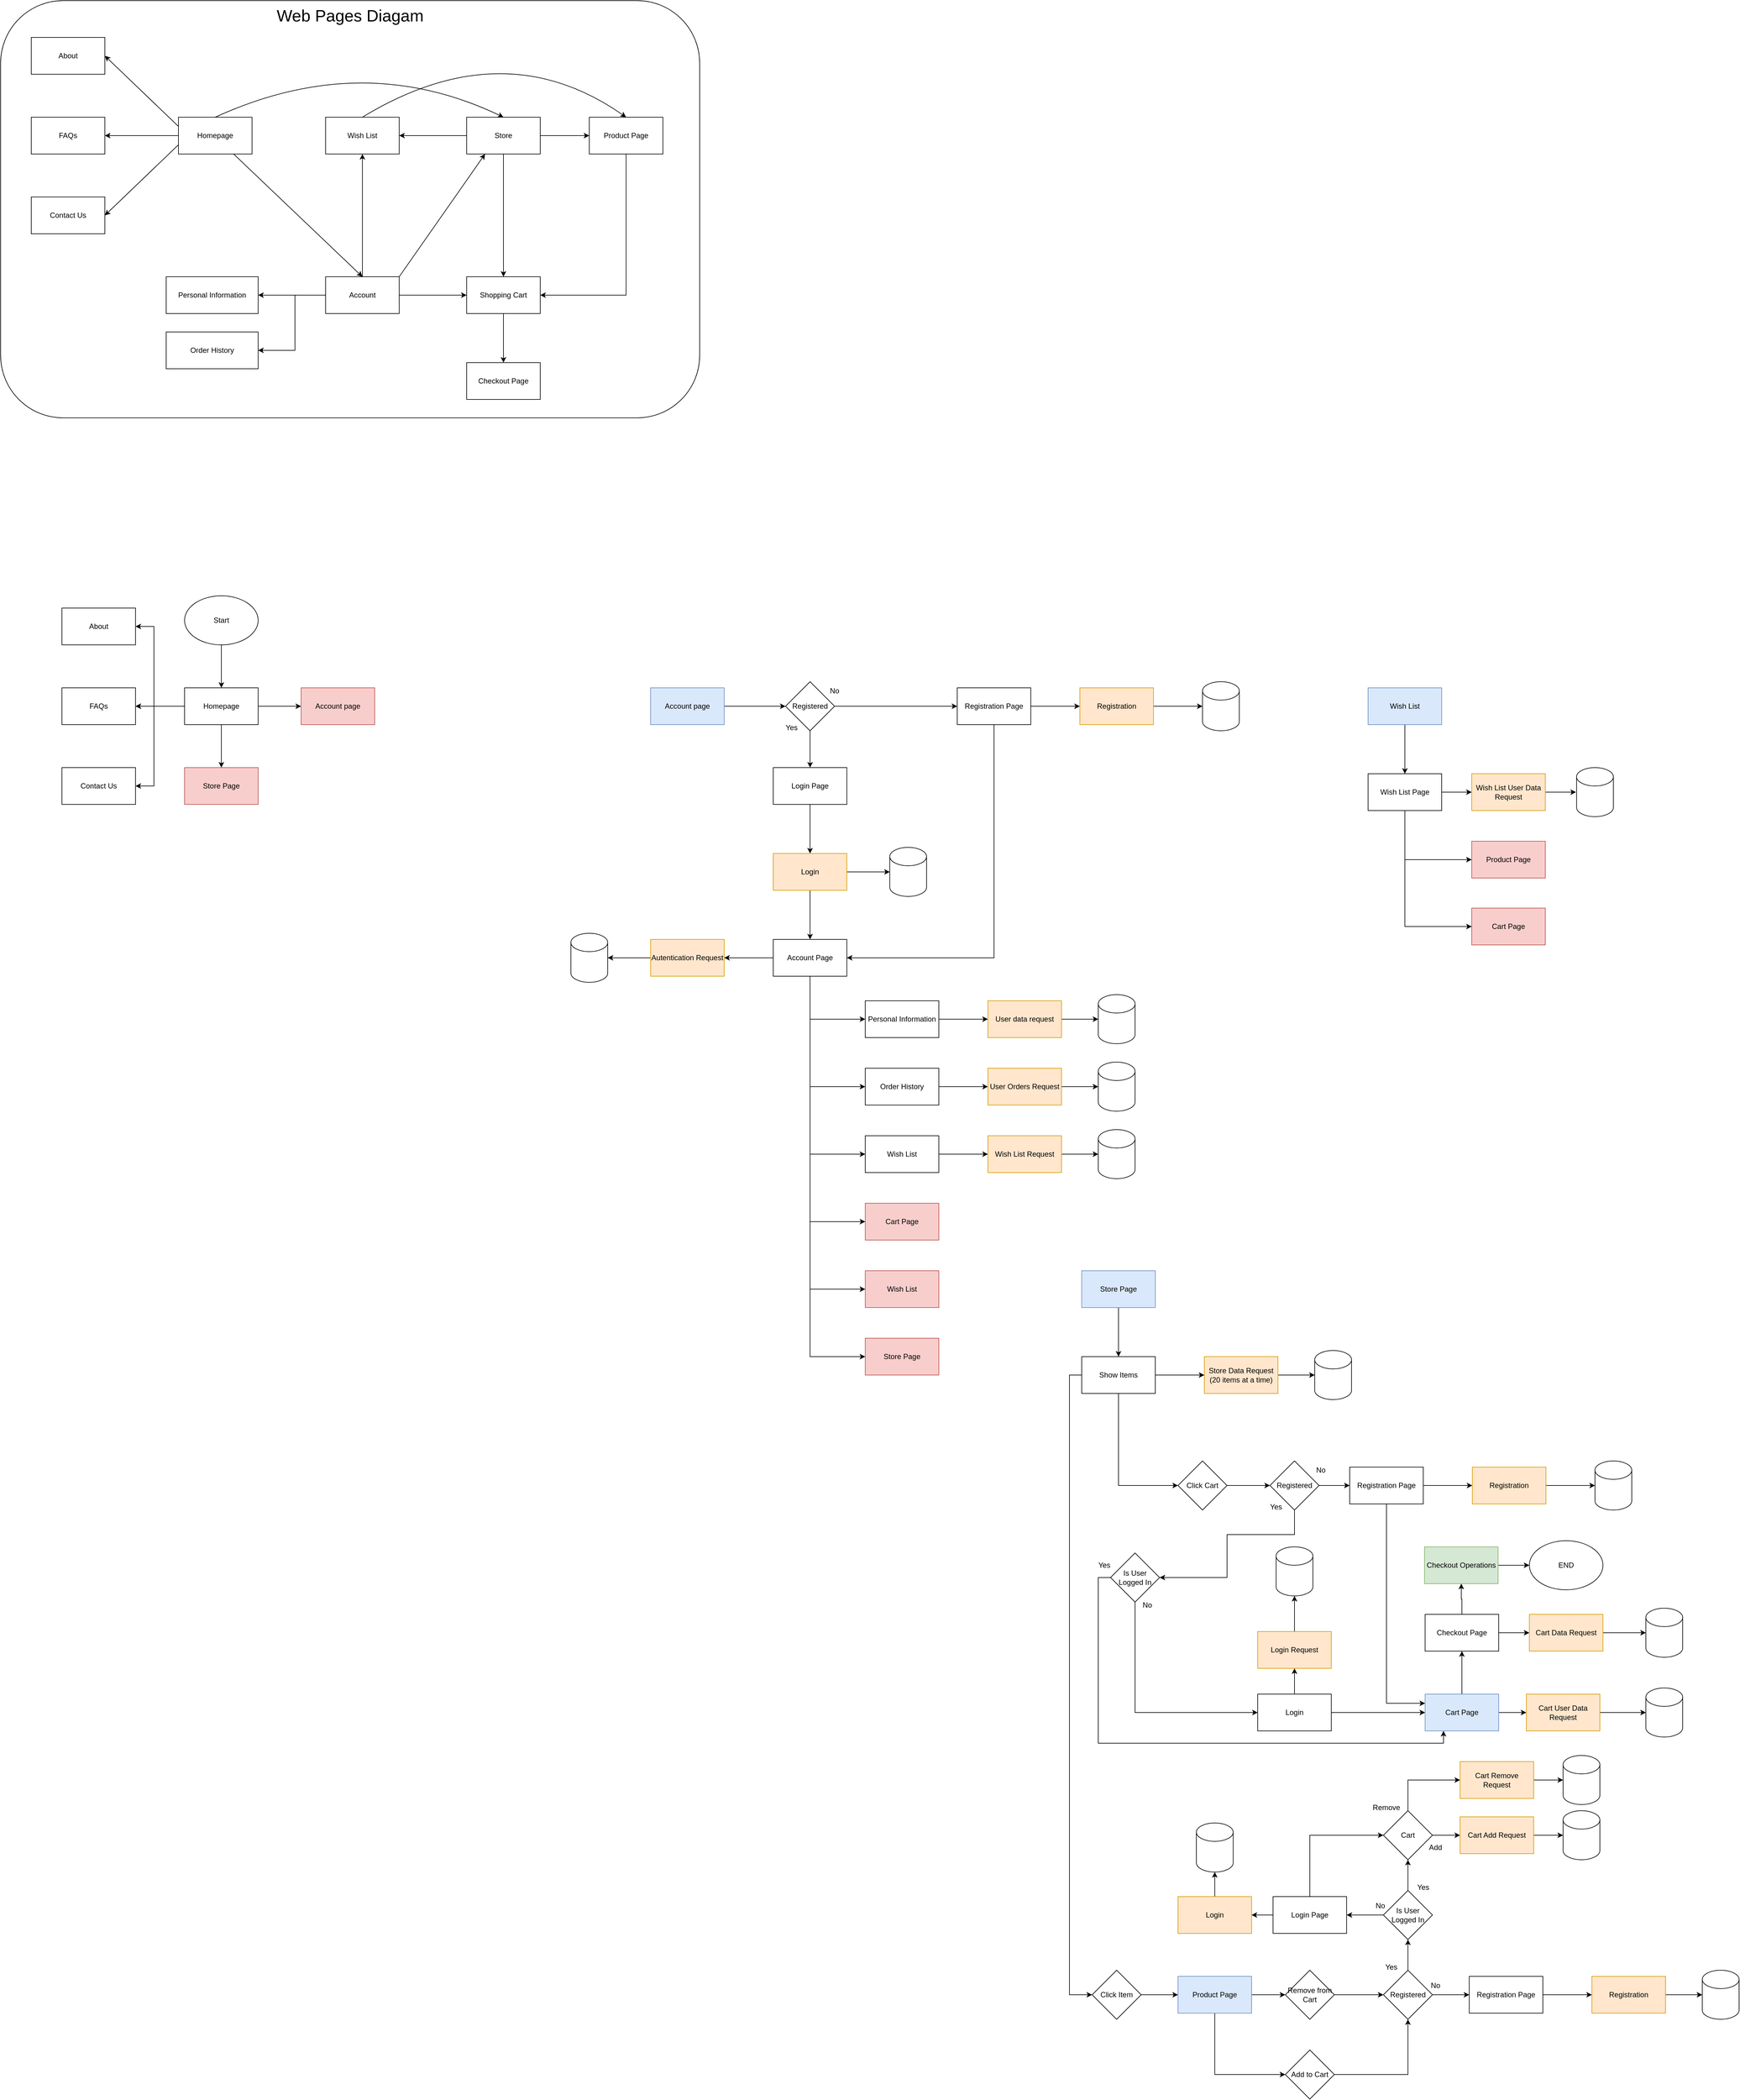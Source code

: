 <mxfile version="24.9.0">
  <diagram name="Pagina-1" id="ONT_B-mT2KI7rSAZAC9j">
    <mxGraphModel dx="2140" dy="1865" grid="1" gridSize="10" guides="1" tooltips="1" connect="1" arrows="1" fold="1" page="1" pageScale="1" pageWidth="827" pageHeight="1169" math="0" shadow="0">
      <root>
        <mxCell id="0" />
        <mxCell id="1" parent="0" />
        <mxCell id="opTL78dgZqrqeiJkWFEJ-120" value="" style="rounded=1;whiteSpace=wrap;html=1;" parent="1" vertex="1">
          <mxGeometry x="-230" y="-310" width="1140" height="680" as="geometry" />
        </mxCell>
        <mxCell id="opTL78dgZqrqeiJkWFEJ-33" value="" style="edgeStyle=orthogonalEdgeStyle;rounded=0;orthogonalLoop=1;jettySize=auto;html=1;" parent="1" source="opTL78dgZqrqeiJkWFEJ-29" target="opTL78dgZqrqeiJkWFEJ-32" edge="1">
          <mxGeometry relative="1" as="geometry" />
        </mxCell>
        <mxCell id="opTL78dgZqrqeiJkWFEJ-29" value="Start" style="ellipse;whiteSpace=wrap;html=1;" parent="1" vertex="1">
          <mxGeometry x="70" y="660" width="120" height="80" as="geometry" />
        </mxCell>
        <mxCell id="opTL78dgZqrqeiJkWFEJ-35" value="" style="edgeStyle=orthogonalEdgeStyle;rounded=0;orthogonalLoop=1;jettySize=auto;html=1;" parent="1" source="opTL78dgZqrqeiJkWFEJ-32" target="opTL78dgZqrqeiJkWFEJ-34" edge="1">
          <mxGeometry relative="1" as="geometry">
            <Array as="points">
              <mxPoint x="20" y="840" />
              <mxPoint x="20" y="710" />
            </Array>
          </mxGeometry>
        </mxCell>
        <mxCell id="opTL78dgZqrqeiJkWFEJ-37" value="" style="edgeStyle=orthogonalEdgeStyle;rounded=0;orthogonalLoop=1;jettySize=auto;html=1;" parent="1" source="opTL78dgZqrqeiJkWFEJ-32" target="opTL78dgZqrqeiJkWFEJ-36" edge="1">
          <mxGeometry relative="1" as="geometry" />
        </mxCell>
        <mxCell id="opTL78dgZqrqeiJkWFEJ-38" value="" style="edgeStyle=orthogonalEdgeStyle;rounded=0;orthogonalLoop=1;jettySize=auto;html=1;" parent="1" source="opTL78dgZqrqeiJkWFEJ-32" target="opTL78dgZqrqeiJkWFEJ-36" edge="1">
          <mxGeometry relative="1" as="geometry" />
        </mxCell>
        <mxCell id="opTL78dgZqrqeiJkWFEJ-40" value="" style="edgeStyle=orthogonalEdgeStyle;rounded=0;orthogonalLoop=1;jettySize=auto;html=1;" parent="1" source="opTL78dgZqrqeiJkWFEJ-32" target="opTL78dgZqrqeiJkWFEJ-39" edge="1">
          <mxGeometry relative="1" as="geometry">
            <Array as="points">
              <mxPoint x="20" y="840" />
              <mxPoint x="20" y="970" />
            </Array>
          </mxGeometry>
        </mxCell>
        <mxCell id="opTL78dgZqrqeiJkWFEJ-140" value="" style="edgeStyle=orthogonalEdgeStyle;rounded=0;orthogonalLoop=1;jettySize=auto;html=1;" parent="1" source="opTL78dgZqrqeiJkWFEJ-32" target="opTL78dgZqrqeiJkWFEJ-139" edge="1">
          <mxGeometry relative="1" as="geometry" />
        </mxCell>
        <mxCell id="opTL78dgZqrqeiJkWFEJ-190" value="" style="edgeStyle=orthogonalEdgeStyle;rounded=0;orthogonalLoop=1;jettySize=auto;html=1;" parent="1" source="opTL78dgZqrqeiJkWFEJ-32" target="opTL78dgZqrqeiJkWFEJ-189" edge="1">
          <mxGeometry relative="1" as="geometry" />
        </mxCell>
        <mxCell id="opTL78dgZqrqeiJkWFEJ-32" value="Homepage" style="whiteSpace=wrap;html=1;" parent="1" vertex="1">
          <mxGeometry x="70" y="810" width="120" height="60" as="geometry" />
        </mxCell>
        <mxCell id="opTL78dgZqrqeiJkWFEJ-34" value="About" style="whiteSpace=wrap;html=1;" parent="1" vertex="1">
          <mxGeometry x="-130" y="680" width="120" height="60" as="geometry" />
        </mxCell>
        <mxCell id="opTL78dgZqrqeiJkWFEJ-36" value="FAQs" style="whiteSpace=wrap;html=1;" parent="1" vertex="1">
          <mxGeometry x="-130" y="810" width="120" height="60" as="geometry" />
        </mxCell>
        <mxCell id="opTL78dgZqrqeiJkWFEJ-39" value="Contact Us" style="whiteSpace=wrap;html=1;" parent="1" vertex="1">
          <mxGeometry x="-130" y="940" width="120" height="60" as="geometry" />
        </mxCell>
        <mxCell id="opTL78dgZqrqeiJkWFEJ-44" value="" style="edgeStyle=orthogonalEdgeStyle;rounded=0;orthogonalLoop=1;jettySize=auto;html=1;" parent="1" source="opTL78dgZqrqeiJkWFEJ-41" target="opTL78dgZqrqeiJkWFEJ-43" edge="1">
          <mxGeometry relative="1" as="geometry" />
        </mxCell>
        <mxCell id="opTL78dgZqrqeiJkWFEJ-41" value="Account page" style="whiteSpace=wrap;html=1;fillColor=#dae8fc;strokeColor=#6c8ebf;" parent="1" vertex="1">
          <mxGeometry x="830" y="810" width="120" height="60" as="geometry" />
        </mxCell>
        <mxCell id="opTL78dgZqrqeiJkWFEJ-48" value="" style="edgeStyle=orthogonalEdgeStyle;rounded=0;orthogonalLoop=1;jettySize=auto;html=1;" parent="1" source="opTL78dgZqrqeiJkWFEJ-43" target="opTL78dgZqrqeiJkWFEJ-47" edge="1">
          <mxGeometry relative="1" as="geometry" />
        </mxCell>
        <mxCell id="opTL78dgZqrqeiJkWFEJ-106" value="" style="edgeStyle=orthogonalEdgeStyle;rounded=0;orthogonalLoop=1;jettySize=auto;html=1;" parent="1" source="opTL78dgZqrqeiJkWFEJ-43" target="opTL78dgZqrqeiJkWFEJ-105" edge="1">
          <mxGeometry relative="1" as="geometry" />
        </mxCell>
        <mxCell id="opTL78dgZqrqeiJkWFEJ-43" value="Registered" style="rhombus;whiteSpace=wrap;html=1;" parent="1" vertex="1">
          <mxGeometry x="1050" y="800" width="80" height="80" as="geometry" />
        </mxCell>
        <mxCell id="opTL78dgZqrqeiJkWFEJ-45" value="No" style="text;html=1;align=center;verticalAlign=middle;whiteSpace=wrap;rounded=0;" parent="1" vertex="1">
          <mxGeometry x="1100" y="800" width="60" height="30" as="geometry" />
        </mxCell>
        <mxCell id="opTL78dgZqrqeiJkWFEJ-46" value="Yes" style="text;html=1;align=center;verticalAlign=middle;whiteSpace=wrap;rounded=0;" parent="1" vertex="1">
          <mxGeometry x="1030" y="860" width="60" height="30" as="geometry" />
        </mxCell>
        <mxCell id="opTL78dgZqrqeiJkWFEJ-50" value="" style="edgeStyle=orthogonalEdgeStyle;rounded=0;orthogonalLoop=1;jettySize=auto;html=1;" parent="1" source="opTL78dgZqrqeiJkWFEJ-47" target="opTL78dgZqrqeiJkWFEJ-49" edge="1">
          <mxGeometry relative="1" as="geometry" />
        </mxCell>
        <mxCell id="opTL78dgZqrqeiJkWFEJ-47" value="Registration Page" style="whiteSpace=wrap;html=1;" parent="1" vertex="1">
          <mxGeometry x="1330" y="810" width="120" height="60" as="geometry" />
        </mxCell>
        <mxCell id="opTL78dgZqrqeiJkWFEJ-54" value="" style="edgeStyle=orthogonalEdgeStyle;rounded=0;orthogonalLoop=1;jettySize=auto;html=1;" parent="1" source="opTL78dgZqrqeiJkWFEJ-49" target="opTL78dgZqrqeiJkWFEJ-53" edge="1">
          <mxGeometry relative="1" as="geometry" />
        </mxCell>
        <mxCell id="opTL78dgZqrqeiJkWFEJ-49" value="Registration" style="whiteSpace=wrap;html=1;fillColor=#ffe6cc;strokeColor=#d79b00;" parent="1" vertex="1">
          <mxGeometry x="1530" y="810" width="120" height="60" as="geometry" />
        </mxCell>
        <mxCell id="opTL78dgZqrqeiJkWFEJ-53" value="" style="shape=cylinder3;whiteSpace=wrap;html=1;boundedLbl=1;backgroundOutline=1;size=15;" parent="1" vertex="1">
          <mxGeometry x="1730" y="800" width="60" height="80" as="geometry" />
        </mxCell>
        <mxCell id="opTL78dgZqrqeiJkWFEJ-70" value="Homepage" style="whiteSpace=wrap;html=1;" parent="1" vertex="1">
          <mxGeometry x="60" y="-120" width="120" height="60" as="geometry" />
        </mxCell>
        <mxCell id="opTL78dgZqrqeiJkWFEJ-71" value="About" style="whiteSpace=wrap;html=1;" parent="1" vertex="1">
          <mxGeometry x="-180" y="-250" width="120" height="60" as="geometry" />
        </mxCell>
        <mxCell id="opTL78dgZqrqeiJkWFEJ-72" value="FAQs" style="whiteSpace=wrap;html=1;" parent="1" vertex="1">
          <mxGeometry x="-180" y="-120" width="120" height="60" as="geometry" />
        </mxCell>
        <mxCell id="opTL78dgZqrqeiJkWFEJ-73" value="Contact Us" style="whiteSpace=wrap;html=1;" parent="1" vertex="1">
          <mxGeometry x="-180" y="10" width="120" height="60" as="geometry" />
        </mxCell>
        <mxCell id="opTL78dgZqrqeiJkWFEJ-77" value="" style="edgeStyle=orthogonalEdgeStyle;rounded=0;orthogonalLoop=1;jettySize=auto;html=1;" parent="1" source="opTL78dgZqrqeiJkWFEJ-74" target="opTL78dgZqrqeiJkWFEJ-76" edge="1">
          <mxGeometry relative="1" as="geometry" />
        </mxCell>
        <mxCell id="opTL78dgZqrqeiJkWFEJ-79" value="" style="edgeStyle=orthogonalEdgeStyle;rounded=0;orthogonalLoop=1;jettySize=auto;html=1;" parent="1" source="opTL78dgZqrqeiJkWFEJ-74" target="opTL78dgZqrqeiJkWFEJ-78" edge="1">
          <mxGeometry relative="1" as="geometry" />
        </mxCell>
        <mxCell id="opTL78dgZqrqeiJkWFEJ-74" value="Store" style="whiteSpace=wrap;html=1;" parent="1" vertex="1">
          <mxGeometry x="530" y="-120" width="120" height="60" as="geometry" />
        </mxCell>
        <mxCell id="opTL78dgZqrqeiJkWFEJ-76" value="Product Page" style="whiteSpace=wrap;html=1;" parent="1" vertex="1">
          <mxGeometry x="730" y="-120" width="120" height="60" as="geometry" />
        </mxCell>
        <mxCell id="opTL78dgZqrqeiJkWFEJ-83" value="" style="edgeStyle=orthogonalEdgeStyle;rounded=0;orthogonalLoop=1;jettySize=auto;html=1;" parent="1" source="opTL78dgZqrqeiJkWFEJ-78" target="opTL78dgZqrqeiJkWFEJ-82" edge="1">
          <mxGeometry relative="1" as="geometry" />
        </mxCell>
        <mxCell id="opTL78dgZqrqeiJkWFEJ-78" value="Shopping Cart" style="whiteSpace=wrap;html=1;" parent="1" vertex="1">
          <mxGeometry x="530" y="140" width="120" height="60" as="geometry" />
        </mxCell>
        <mxCell id="opTL78dgZqrqeiJkWFEJ-82" value="Checkout Page" style="whiteSpace=wrap;html=1;" parent="1" vertex="1">
          <mxGeometry x="530" y="280" width="120" height="60" as="geometry" />
        </mxCell>
        <mxCell id="opTL78dgZqrqeiJkWFEJ-84" value="" style="endArrow=classic;html=1;rounded=0;exitX=0.5;exitY=1;exitDx=0;exitDy=0;entryX=1;entryY=0.5;entryDx=0;entryDy=0;" parent="1" source="opTL78dgZqrqeiJkWFEJ-76" target="opTL78dgZqrqeiJkWFEJ-78" edge="1">
          <mxGeometry width="50" height="50" relative="1" as="geometry">
            <mxPoint x="660" y="210" as="sourcePoint" />
            <mxPoint x="710" y="160" as="targetPoint" />
            <Array as="points">
              <mxPoint x="790" y="170" />
            </Array>
          </mxGeometry>
        </mxCell>
        <mxCell id="opTL78dgZqrqeiJkWFEJ-87" value="" style="edgeStyle=orthogonalEdgeStyle;rounded=0;orthogonalLoop=1;jettySize=auto;html=1;" parent="1" source="opTL78dgZqrqeiJkWFEJ-85" target="opTL78dgZqrqeiJkWFEJ-78" edge="1">
          <mxGeometry relative="1" as="geometry" />
        </mxCell>
        <mxCell id="opTL78dgZqrqeiJkWFEJ-93" value="" style="edgeStyle=orthogonalEdgeStyle;rounded=0;orthogonalLoop=1;jettySize=auto;html=1;" parent="1" source="opTL78dgZqrqeiJkWFEJ-85" target="opTL78dgZqrqeiJkWFEJ-92" edge="1">
          <mxGeometry relative="1" as="geometry" />
        </mxCell>
        <mxCell id="opTL78dgZqrqeiJkWFEJ-85" value="Account" style="whiteSpace=wrap;html=1;" parent="1" vertex="1">
          <mxGeometry x="300" y="140" width="120" height="60" as="geometry" />
        </mxCell>
        <mxCell id="opTL78dgZqrqeiJkWFEJ-88" value="" style="endArrow=classic;html=1;rounded=0;exitX=1;exitY=0;exitDx=0;exitDy=0;entryX=0.25;entryY=1;entryDx=0;entryDy=0;" parent="1" source="opTL78dgZqrqeiJkWFEJ-85" target="opTL78dgZqrqeiJkWFEJ-74" edge="1">
          <mxGeometry width="50" height="50" relative="1" as="geometry">
            <mxPoint x="480" y="160" as="sourcePoint" />
            <mxPoint x="530" y="110" as="targetPoint" />
          </mxGeometry>
        </mxCell>
        <mxCell id="opTL78dgZqrqeiJkWFEJ-89" value="" style="endArrow=classic;html=1;rounded=0;exitX=0;exitY=0.5;exitDx=0;exitDy=0;entryX=1;entryY=0.5;entryDx=0;entryDy=0;" parent="1" source="opTL78dgZqrqeiJkWFEJ-70" target="opTL78dgZqrqeiJkWFEJ-72" edge="1">
          <mxGeometry width="50" height="50" relative="1" as="geometry">
            <mxPoint x="110" y="-20" as="sourcePoint" />
            <mxPoint x="160" y="-70" as="targetPoint" />
          </mxGeometry>
        </mxCell>
        <mxCell id="opTL78dgZqrqeiJkWFEJ-90" value="" style="endArrow=classic;html=1;rounded=0;exitX=0;exitY=0.25;exitDx=0;exitDy=0;entryX=1;entryY=0.5;entryDx=0;entryDy=0;" parent="1" source="opTL78dgZqrqeiJkWFEJ-70" target="opTL78dgZqrqeiJkWFEJ-71" edge="1">
          <mxGeometry width="50" height="50" relative="1" as="geometry">
            <mxPoint x="70" y="-80" as="sourcePoint" />
            <mxPoint x="-50" y="-80" as="targetPoint" />
          </mxGeometry>
        </mxCell>
        <mxCell id="opTL78dgZqrqeiJkWFEJ-91" value="" style="endArrow=classic;html=1;rounded=0;entryX=1;entryY=0.5;entryDx=0;entryDy=0;exitX=0;exitY=0.75;exitDx=0;exitDy=0;" parent="1" source="opTL78dgZqrqeiJkWFEJ-70" target="opTL78dgZqrqeiJkWFEJ-73" edge="1">
          <mxGeometry width="50" height="50" relative="1" as="geometry">
            <mxPoint x="20" y="-30" as="sourcePoint" />
            <mxPoint x="-40" y="-70" as="targetPoint" />
          </mxGeometry>
        </mxCell>
        <mxCell id="opTL78dgZqrqeiJkWFEJ-92" value="Personal Information" style="whiteSpace=wrap;html=1;" parent="1" vertex="1">
          <mxGeometry x="40" y="140" width="150" height="60" as="geometry" />
        </mxCell>
        <mxCell id="opTL78dgZqrqeiJkWFEJ-94" value="Order History" style="whiteSpace=wrap;html=1;" parent="1" vertex="1">
          <mxGeometry x="40" y="230" width="150" height="60" as="geometry" />
        </mxCell>
        <mxCell id="opTL78dgZqrqeiJkWFEJ-95" value="" style="endArrow=classic;html=1;rounded=0;exitX=0;exitY=0.5;exitDx=0;exitDy=0;entryX=1;entryY=0.5;entryDx=0;entryDy=0;" parent="1" source="opTL78dgZqrqeiJkWFEJ-85" target="opTL78dgZqrqeiJkWFEJ-94" edge="1">
          <mxGeometry width="50" height="50" relative="1" as="geometry">
            <mxPoint x="220" y="410" as="sourcePoint" />
            <mxPoint x="270" y="360" as="targetPoint" />
            <Array as="points">
              <mxPoint x="250" y="170" />
              <mxPoint x="250" y="260" />
            </Array>
          </mxGeometry>
        </mxCell>
        <mxCell id="opTL78dgZqrqeiJkWFEJ-96" value="Wish List" style="rounded=0;whiteSpace=wrap;html=1;" parent="1" vertex="1">
          <mxGeometry x="300" y="-120" width="120" height="60" as="geometry" />
        </mxCell>
        <mxCell id="opTL78dgZqrqeiJkWFEJ-97" value="" style="endArrow=classic;html=1;rounded=0;exitX=0.75;exitY=1;exitDx=0;exitDy=0;entryX=0.5;entryY=0;entryDx=0;entryDy=0;" parent="1" source="opTL78dgZqrqeiJkWFEJ-70" target="opTL78dgZqrqeiJkWFEJ-85" edge="1">
          <mxGeometry width="50" height="50" relative="1" as="geometry">
            <mxPoint x="230" y="80" as="sourcePoint" />
            <mxPoint x="280" y="30" as="targetPoint" />
          </mxGeometry>
        </mxCell>
        <mxCell id="opTL78dgZqrqeiJkWFEJ-98" value="" style="endArrow=classic;html=1;rounded=0;exitX=0.5;exitY=0;exitDx=0;exitDy=0;entryX=0.5;entryY=1;entryDx=0;entryDy=0;" parent="1" source="opTL78dgZqrqeiJkWFEJ-85" target="opTL78dgZqrqeiJkWFEJ-96" edge="1">
          <mxGeometry width="50" height="50" relative="1" as="geometry">
            <mxPoint x="380" y="50" as="sourcePoint" />
            <mxPoint x="430" as="targetPoint" />
          </mxGeometry>
        </mxCell>
        <mxCell id="opTL78dgZqrqeiJkWFEJ-99" value="" style="endArrow=classic;html=1;rounded=0;exitX=0;exitY=0.5;exitDx=0;exitDy=0;entryX=1;entryY=0.5;entryDx=0;entryDy=0;" parent="1" source="opTL78dgZqrqeiJkWFEJ-74" target="opTL78dgZqrqeiJkWFEJ-96" edge="1">
          <mxGeometry width="50" height="50" relative="1" as="geometry">
            <mxPoint x="390" y="50" as="sourcePoint" />
            <mxPoint x="440" as="targetPoint" />
          </mxGeometry>
        </mxCell>
        <mxCell id="opTL78dgZqrqeiJkWFEJ-103" value="" style="endArrow=classic;html=1;rounded=0;exitX=0.5;exitY=0;exitDx=0;exitDy=0;curved=1;entryX=0.5;entryY=0;entryDx=0;entryDy=0;" parent="1" source="opTL78dgZqrqeiJkWFEJ-96" target="opTL78dgZqrqeiJkWFEJ-76" edge="1">
          <mxGeometry width="50" height="50" relative="1" as="geometry">
            <mxPoint x="500" y="-190" as="sourcePoint" />
            <mxPoint x="550" y="-240" as="targetPoint" />
            <Array as="points">
              <mxPoint x="590" y="-260" />
            </Array>
          </mxGeometry>
        </mxCell>
        <mxCell id="opTL78dgZqrqeiJkWFEJ-108" value="" style="edgeStyle=orthogonalEdgeStyle;rounded=0;orthogonalLoop=1;jettySize=auto;html=1;" parent="1" source="opTL78dgZqrqeiJkWFEJ-105" target="opTL78dgZqrqeiJkWFEJ-107" edge="1">
          <mxGeometry relative="1" as="geometry" />
        </mxCell>
        <mxCell id="opTL78dgZqrqeiJkWFEJ-105" value="Login Page" style="rounded=0;whiteSpace=wrap;html=1;" parent="1" vertex="1">
          <mxGeometry x="1030" y="940" width="120" height="60" as="geometry" />
        </mxCell>
        <mxCell id="opTL78dgZqrqeiJkWFEJ-110" value="" style="edgeStyle=orthogonalEdgeStyle;rounded=0;orthogonalLoop=1;jettySize=auto;html=1;" parent="1" source="opTL78dgZqrqeiJkWFEJ-107" target="opTL78dgZqrqeiJkWFEJ-109" edge="1">
          <mxGeometry relative="1" as="geometry" />
        </mxCell>
        <mxCell id="opTL78dgZqrqeiJkWFEJ-112" value="" style="edgeStyle=orthogonalEdgeStyle;rounded=0;orthogonalLoop=1;jettySize=auto;html=1;" parent="1" source="opTL78dgZqrqeiJkWFEJ-107" target="opTL78dgZqrqeiJkWFEJ-111" edge="1">
          <mxGeometry relative="1" as="geometry" />
        </mxCell>
        <mxCell id="opTL78dgZqrqeiJkWFEJ-107" value="Login" style="whiteSpace=wrap;html=1;rounded=0;fillColor=#ffe6cc;strokeColor=#d79b00;" parent="1" vertex="1">
          <mxGeometry x="1030" y="1080" width="120" height="60" as="geometry" />
        </mxCell>
        <mxCell id="opTL78dgZqrqeiJkWFEJ-109" value="" style="shape=cylinder3;whiteSpace=wrap;html=1;boundedLbl=1;backgroundOutline=1;size=15;" parent="1" vertex="1">
          <mxGeometry x="1220" y="1070" width="60" height="80" as="geometry" />
        </mxCell>
        <mxCell id="opTL78dgZqrqeiJkWFEJ-217" value="" style="edgeStyle=orthogonalEdgeStyle;rounded=0;orthogonalLoop=1;jettySize=auto;html=1;" parent="1" source="opTL78dgZqrqeiJkWFEJ-111" target="opTL78dgZqrqeiJkWFEJ-216" edge="1">
          <mxGeometry relative="1" as="geometry" />
        </mxCell>
        <mxCell id="opTL78dgZqrqeiJkWFEJ-111" value="Account Page" style="whiteSpace=wrap;html=1;rounded=0;" parent="1" vertex="1">
          <mxGeometry x="1030" y="1220" width="120" height="60" as="geometry" />
        </mxCell>
        <mxCell id="opTL78dgZqrqeiJkWFEJ-115" value="" style="endArrow=classic;html=1;rounded=0;exitX=0.5;exitY=1;exitDx=0;exitDy=0;entryX=1;entryY=0.5;entryDx=0;entryDy=0;" parent="1" source="opTL78dgZqrqeiJkWFEJ-47" target="opTL78dgZqrqeiJkWFEJ-111" edge="1">
          <mxGeometry width="50" height="50" relative="1" as="geometry">
            <mxPoint x="1390" y="1280" as="sourcePoint" />
            <mxPoint x="1440" y="1230" as="targetPoint" />
            <Array as="points">
              <mxPoint x="1390" y="1250" />
            </Array>
          </mxGeometry>
        </mxCell>
        <mxCell id="opTL78dgZqrqeiJkWFEJ-119" value="" style="edgeStyle=orthogonalEdgeStyle;rounded=0;orthogonalLoop=1;jettySize=auto;html=1;" parent="1" source="opTL78dgZqrqeiJkWFEJ-116" target="opTL78dgZqrqeiJkWFEJ-118" edge="1">
          <mxGeometry relative="1" as="geometry" />
        </mxCell>
        <mxCell id="opTL78dgZqrqeiJkWFEJ-116" value="Personal Information" style="whiteSpace=wrap;html=1;rounded=0;" parent="1" vertex="1">
          <mxGeometry x="1180" y="1320" width="120" height="60" as="geometry" />
        </mxCell>
        <mxCell id="opTL78dgZqrqeiJkWFEJ-123" value="" style="edgeStyle=orthogonalEdgeStyle;rounded=0;orthogonalLoop=1;jettySize=auto;html=1;" parent="1" source="opTL78dgZqrqeiJkWFEJ-118" target="opTL78dgZqrqeiJkWFEJ-122" edge="1">
          <mxGeometry relative="1" as="geometry" />
        </mxCell>
        <mxCell id="opTL78dgZqrqeiJkWFEJ-118" value="User data request" style="whiteSpace=wrap;html=1;rounded=0;fillColor=#ffe6cc;strokeColor=#d79b00;" parent="1" vertex="1">
          <mxGeometry x="1380" y="1320" width="120" height="60" as="geometry" />
        </mxCell>
        <mxCell id="opTL78dgZqrqeiJkWFEJ-121" value="Web Pages Diagam" style="text;html=1;align=center;verticalAlign=middle;whiteSpace=wrap;rounded=0;fontSize=27;" parent="1" vertex="1">
          <mxGeometry x="125" y="-300" width="430" height="30" as="geometry" />
        </mxCell>
        <mxCell id="opTL78dgZqrqeiJkWFEJ-122" value="" style="shape=cylinder3;whiteSpace=wrap;html=1;boundedLbl=1;backgroundOutline=1;size=15;" parent="1" vertex="1">
          <mxGeometry x="1560" y="1310" width="60" height="80" as="geometry" />
        </mxCell>
        <mxCell id="opTL78dgZqrqeiJkWFEJ-126" value="" style="edgeStyle=orthogonalEdgeStyle;rounded=0;orthogonalLoop=1;jettySize=auto;html=1;" parent="1" source="opTL78dgZqrqeiJkWFEJ-124" target="opTL78dgZqrqeiJkWFEJ-125" edge="1">
          <mxGeometry relative="1" as="geometry" />
        </mxCell>
        <mxCell id="opTL78dgZqrqeiJkWFEJ-124" value="Order History" style="rounded=0;whiteSpace=wrap;html=1;" parent="1" vertex="1">
          <mxGeometry x="1180" y="1430" width="120" height="60" as="geometry" />
        </mxCell>
        <mxCell id="opTL78dgZqrqeiJkWFEJ-128" value="" style="edgeStyle=orthogonalEdgeStyle;rounded=0;orthogonalLoop=1;jettySize=auto;html=1;" parent="1" source="opTL78dgZqrqeiJkWFEJ-125" target="opTL78dgZqrqeiJkWFEJ-127" edge="1">
          <mxGeometry relative="1" as="geometry" />
        </mxCell>
        <mxCell id="opTL78dgZqrqeiJkWFEJ-125" value="User Orders Request" style="rounded=0;whiteSpace=wrap;html=1;fillColor=#ffe6cc;strokeColor=#d79b00;" parent="1" vertex="1">
          <mxGeometry x="1380" y="1430" width="120" height="60" as="geometry" />
        </mxCell>
        <mxCell id="opTL78dgZqrqeiJkWFEJ-127" value="" style="shape=cylinder3;whiteSpace=wrap;html=1;boundedLbl=1;backgroundOutline=1;size=15;" parent="1" vertex="1">
          <mxGeometry x="1560" y="1420" width="60" height="80" as="geometry" />
        </mxCell>
        <mxCell id="opTL78dgZqrqeiJkWFEJ-131" value="" style="edgeStyle=orthogonalEdgeStyle;rounded=0;orthogonalLoop=1;jettySize=auto;html=1;" parent="1" source="opTL78dgZqrqeiJkWFEJ-129" target="opTL78dgZqrqeiJkWFEJ-130" edge="1">
          <mxGeometry relative="1" as="geometry" />
        </mxCell>
        <mxCell id="opTL78dgZqrqeiJkWFEJ-129" value="Wish List" style="rounded=0;whiteSpace=wrap;html=1;" parent="1" vertex="1">
          <mxGeometry x="1180" y="1540" width="120" height="60" as="geometry" />
        </mxCell>
        <mxCell id="opTL78dgZqrqeiJkWFEJ-133" value="" style="edgeStyle=orthogonalEdgeStyle;rounded=0;orthogonalLoop=1;jettySize=auto;html=1;" parent="1" source="opTL78dgZqrqeiJkWFEJ-130" target="opTL78dgZqrqeiJkWFEJ-132" edge="1">
          <mxGeometry relative="1" as="geometry" />
        </mxCell>
        <mxCell id="opTL78dgZqrqeiJkWFEJ-130" value="Wish List Request" style="whiteSpace=wrap;html=1;rounded=0;fillColor=#ffe6cc;strokeColor=#d79b00;" parent="1" vertex="1">
          <mxGeometry x="1380" y="1540" width="120" height="60" as="geometry" />
        </mxCell>
        <mxCell id="opTL78dgZqrqeiJkWFEJ-132" value="" style="shape=cylinder3;whiteSpace=wrap;html=1;boundedLbl=1;backgroundOutline=1;size=15;" parent="1" vertex="1">
          <mxGeometry x="1560" y="1530" width="60" height="80" as="geometry" />
        </mxCell>
        <mxCell id="opTL78dgZqrqeiJkWFEJ-134" value="" style="endArrow=classic;html=1;rounded=0;exitX=0.5;exitY=1;exitDx=0;exitDy=0;entryX=0;entryY=0.5;entryDx=0;entryDy=0;" parent="1" source="opTL78dgZqrqeiJkWFEJ-111" target="opTL78dgZqrqeiJkWFEJ-129" edge="1">
          <mxGeometry width="50" height="50" relative="1" as="geometry">
            <mxPoint x="1070" y="1420" as="sourcePoint" />
            <mxPoint x="1120" y="1370" as="targetPoint" />
            <Array as="points">
              <mxPoint x="1090" y="1570" />
            </Array>
          </mxGeometry>
        </mxCell>
        <mxCell id="opTL78dgZqrqeiJkWFEJ-136" value="" style="endArrow=classic;html=1;rounded=0;entryX=0;entryY=0.5;entryDx=0;entryDy=0;exitX=0.5;exitY=1;exitDx=0;exitDy=0;" parent="1" source="opTL78dgZqrqeiJkWFEJ-111" target="opTL78dgZqrqeiJkWFEJ-124" edge="1">
          <mxGeometry width="50" height="50" relative="1" as="geometry">
            <mxPoint x="1090" y="1280" as="sourcePoint" />
            <mxPoint x="1050" y="1450" as="targetPoint" />
            <Array as="points">
              <mxPoint x="1090" y="1460" />
            </Array>
          </mxGeometry>
        </mxCell>
        <mxCell id="opTL78dgZqrqeiJkWFEJ-137" value="" style="endArrow=classic;html=1;rounded=0;exitX=0.5;exitY=1;exitDx=0;exitDy=0;entryX=0;entryY=0.5;entryDx=0;entryDy=0;" parent="1" source="opTL78dgZqrqeiJkWFEJ-111" target="opTL78dgZqrqeiJkWFEJ-116" edge="1">
          <mxGeometry width="50" height="50" relative="1" as="geometry">
            <mxPoint x="1130" y="1420" as="sourcePoint" />
            <mxPoint x="1180" y="1370" as="targetPoint" />
            <Array as="points">
              <mxPoint x="1090" y="1350" />
            </Array>
          </mxGeometry>
        </mxCell>
        <mxCell id="opTL78dgZqrqeiJkWFEJ-138" value="" style="endArrow=classic;html=1;rounded=0;exitX=0.5;exitY=0;exitDx=0;exitDy=0;entryX=0.5;entryY=0;entryDx=0;entryDy=0;curved=1;" parent="1" source="opTL78dgZqrqeiJkWFEJ-70" target="opTL78dgZqrqeiJkWFEJ-74" edge="1">
          <mxGeometry width="50" height="50" relative="1" as="geometry">
            <mxPoint x="240" y="-140" as="sourcePoint" />
            <mxPoint x="290" y="-190" as="targetPoint" />
            <Array as="points">
              <mxPoint x="360" y="-230" />
            </Array>
          </mxGeometry>
        </mxCell>
        <mxCell id="opTL78dgZqrqeiJkWFEJ-139" value="Account page" style="whiteSpace=wrap;html=1;fillColor=#f8cecc;strokeColor=#b85450;" parent="1" vertex="1">
          <mxGeometry x="260" y="810" width="120" height="60" as="geometry" />
        </mxCell>
        <mxCell id="opTL78dgZqrqeiJkWFEJ-149" value="" style="edgeStyle=orthogonalEdgeStyle;rounded=0;orthogonalLoop=1;jettySize=auto;html=1;" parent="1" source="opTL78dgZqrqeiJkWFEJ-141" target="opTL78dgZqrqeiJkWFEJ-148" edge="1">
          <mxGeometry relative="1" as="geometry" />
        </mxCell>
        <mxCell id="opTL78dgZqrqeiJkWFEJ-141" value="Store Page" style="whiteSpace=wrap;html=1;fillColor=#dae8fc;strokeColor=#6c8ebf;" parent="1" vertex="1">
          <mxGeometry x="1533" y="1760" width="120" height="60" as="geometry" />
        </mxCell>
        <mxCell id="opTL78dgZqrqeiJkWFEJ-147" value="" style="edgeStyle=orthogonalEdgeStyle;rounded=0;orthogonalLoop=1;jettySize=auto;html=1;" parent="1" source="opTL78dgZqrqeiJkWFEJ-143" target="opTL78dgZqrqeiJkWFEJ-146" edge="1">
          <mxGeometry relative="1" as="geometry" />
        </mxCell>
        <mxCell id="opTL78dgZqrqeiJkWFEJ-143" value="Store Data Request (20 items at a time)" style="whiteSpace=wrap;html=1;fillColor=#ffe6cc;strokeColor=#d79b00;" parent="1" vertex="1">
          <mxGeometry x="1733" y="1900" width="120" height="60" as="geometry" />
        </mxCell>
        <mxCell id="opTL78dgZqrqeiJkWFEJ-146" value="" style="shape=cylinder3;whiteSpace=wrap;html=1;boundedLbl=1;backgroundOutline=1;size=15;" parent="1" vertex="1">
          <mxGeometry x="1913" y="1890" width="60" height="80" as="geometry" />
        </mxCell>
        <mxCell id="opTL78dgZqrqeiJkWFEJ-150" value="" style="edgeStyle=orthogonalEdgeStyle;rounded=0;orthogonalLoop=1;jettySize=auto;html=1;" parent="1" source="opTL78dgZqrqeiJkWFEJ-148" target="opTL78dgZqrqeiJkWFEJ-143" edge="1">
          <mxGeometry relative="1" as="geometry" />
        </mxCell>
        <mxCell id="RLbLjuMRbNMztPd3kAo_-43" style="edgeStyle=orthogonalEdgeStyle;rounded=0;orthogonalLoop=1;jettySize=auto;html=1;exitX=0.5;exitY=1;exitDx=0;exitDy=0;entryX=0;entryY=0.5;entryDx=0;entryDy=0;" edge="1" parent="1" source="opTL78dgZqrqeiJkWFEJ-148" target="opTL78dgZqrqeiJkWFEJ-171">
          <mxGeometry relative="1" as="geometry" />
        </mxCell>
        <mxCell id="RLbLjuMRbNMztPd3kAo_-44" style="edgeStyle=orthogonalEdgeStyle;rounded=0;orthogonalLoop=1;jettySize=auto;html=1;exitX=0;exitY=0.5;exitDx=0;exitDy=0;entryX=0;entryY=0.5;entryDx=0;entryDy=0;" edge="1" parent="1" source="opTL78dgZqrqeiJkWFEJ-148" target="opTL78dgZqrqeiJkWFEJ-159">
          <mxGeometry relative="1" as="geometry" />
        </mxCell>
        <mxCell id="opTL78dgZqrqeiJkWFEJ-148" value="Show Items" style="whiteSpace=wrap;html=1;" parent="1" vertex="1">
          <mxGeometry x="1533" y="1900" width="120" height="60" as="geometry" />
        </mxCell>
        <mxCell id="RLbLjuMRbNMztPd3kAo_-55" value="" style="edgeStyle=orthogonalEdgeStyle;rounded=0;orthogonalLoop=1;jettySize=auto;html=1;" edge="1" parent="1" source="opTL78dgZqrqeiJkWFEJ-152" target="RLbLjuMRbNMztPd3kAo_-45">
          <mxGeometry relative="1" as="geometry" />
        </mxCell>
        <mxCell id="RLbLjuMRbNMztPd3kAo_-74" style="edgeStyle=orthogonalEdgeStyle;rounded=0;orthogonalLoop=1;jettySize=auto;html=1;exitX=0.5;exitY=1;exitDx=0;exitDy=0;entryX=0;entryY=0.5;entryDx=0;entryDy=0;" edge="1" parent="1" source="opTL78dgZqrqeiJkWFEJ-152" target="RLbLjuMRbNMztPd3kAo_-73">
          <mxGeometry relative="1" as="geometry" />
        </mxCell>
        <mxCell id="opTL78dgZqrqeiJkWFEJ-152" value="Product Page" style="whiteSpace=wrap;html=1;fillColor=#dae8fc;strokeColor=#6c8ebf;" parent="1" vertex="1">
          <mxGeometry x="1690" y="2910" width="120" height="60" as="geometry" />
        </mxCell>
        <mxCell id="opTL78dgZqrqeiJkWFEJ-161" value="" style="edgeStyle=orthogonalEdgeStyle;rounded=0;orthogonalLoop=1;jettySize=auto;html=1;" parent="1" source="opTL78dgZqrqeiJkWFEJ-159" target="opTL78dgZqrqeiJkWFEJ-152" edge="1">
          <mxGeometry relative="1" as="geometry" />
        </mxCell>
        <mxCell id="opTL78dgZqrqeiJkWFEJ-159" value="Click Item" style="rhombus;whiteSpace=wrap;html=1;" parent="1" vertex="1">
          <mxGeometry x="1550" y="2900" width="80" height="80" as="geometry" />
        </mxCell>
        <mxCell id="RLbLjuMRbNMztPd3kAo_-14" value="" style="edgeStyle=orthogonalEdgeStyle;rounded=0;orthogonalLoop=1;jettySize=auto;html=1;" edge="1" parent="1" source="opTL78dgZqrqeiJkWFEJ-171" target="RLbLjuMRbNMztPd3kAo_-11">
          <mxGeometry relative="1" as="geometry" />
        </mxCell>
        <mxCell id="opTL78dgZqrqeiJkWFEJ-171" value="Click Cart" style="rhombus;whiteSpace=wrap;html=1;" parent="1" vertex="1">
          <mxGeometry x="1690" y="2070" width="80" height="80" as="geometry" />
        </mxCell>
        <mxCell id="opTL78dgZqrqeiJkWFEJ-176" value="" style="edgeStyle=orthogonalEdgeStyle;rounded=0;orthogonalLoop=1;jettySize=auto;html=1;" parent="1" source="opTL78dgZqrqeiJkWFEJ-173" target="opTL78dgZqrqeiJkWFEJ-175" edge="1">
          <mxGeometry relative="1" as="geometry" />
        </mxCell>
        <mxCell id="opTL78dgZqrqeiJkWFEJ-210" value="" style="edgeStyle=orthogonalEdgeStyle;rounded=0;orthogonalLoop=1;jettySize=auto;html=1;" parent="1" source="opTL78dgZqrqeiJkWFEJ-173" target="opTL78dgZqrqeiJkWFEJ-181" edge="1">
          <mxGeometry relative="1" as="geometry" />
        </mxCell>
        <mxCell id="opTL78dgZqrqeiJkWFEJ-173" value="Cart Page" style="whiteSpace=wrap;html=1;fillColor=#dae8fc;strokeColor=#6c8ebf;" parent="1" vertex="1">
          <mxGeometry x="2093" y="2450" width="120" height="60" as="geometry" />
        </mxCell>
        <mxCell id="opTL78dgZqrqeiJkWFEJ-178" value="" style="edgeStyle=orthogonalEdgeStyle;rounded=0;orthogonalLoop=1;jettySize=auto;html=1;" parent="1" source="opTL78dgZqrqeiJkWFEJ-175" target="opTL78dgZqrqeiJkWFEJ-177" edge="1">
          <mxGeometry relative="1" as="geometry" />
        </mxCell>
        <mxCell id="opTL78dgZqrqeiJkWFEJ-175" value="Cart User Data Request" style="whiteSpace=wrap;html=1;fillColor=#ffe6cc;strokeColor=#d79b00;" parent="1" vertex="1">
          <mxGeometry x="2258" y="2450" width="120" height="60" as="geometry" />
        </mxCell>
        <mxCell id="opTL78dgZqrqeiJkWFEJ-177" value="" style="shape=cylinder3;whiteSpace=wrap;html=1;boundedLbl=1;backgroundOutline=1;size=15;" parent="1" vertex="1">
          <mxGeometry x="2453" y="2440" width="60" height="80" as="geometry" />
        </mxCell>
        <mxCell id="opTL78dgZqrqeiJkWFEJ-179" value="Cart Page" style="whiteSpace=wrap;html=1;fillColor=#f8cecc;strokeColor=#b85450;" parent="1" vertex="1">
          <mxGeometry x="1180" y="1650" width="120" height="60" as="geometry" />
        </mxCell>
        <mxCell id="opTL78dgZqrqeiJkWFEJ-180" value="" style="endArrow=classic;html=1;rounded=0;entryX=0;entryY=0.5;entryDx=0;entryDy=0;exitX=0.5;exitY=1;exitDx=0;exitDy=0;" parent="1" source="opTL78dgZqrqeiJkWFEJ-111" target="opTL78dgZqrqeiJkWFEJ-179" edge="1">
          <mxGeometry width="50" height="50" relative="1" as="geometry">
            <mxPoint x="920" y="1580" as="sourcePoint" />
            <mxPoint x="970" y="1530" as="targetPoint" />
            <Array as="points">
              <mxPoint x="1090" y="1680" />
            </Array>
          </mxGeometry>
        </mxCell>
        <mxCell id="opTL78dgZqrqeiJkWFEJ-184" value="" style="edgeStyle=orthogonalEdgeStyle;rounded=0;orthogonalLoop=1;jettySize=auto;html=1;" parent="1" source="opTL78dgZqrqeiJkWFEJ-181" target="opTL78dgZqrqeiJkWFEJ-183" edge="1">
          <mxGeometry relative="1" as="geometry" />
        </mxCell>
        <mxCell id="opTL78dgZqrqeiJkWFEJ-203" value="" style="edgeStyle=orthogonalEdgeStyle;rounded=0;orthogonalLoop=1;jettySize=auto;html=1;" parent="1" source="opTL78dgZqrqeiJkWFEJ-181" target="opTL78dgZqrqeiJkWFEJ-187" edge="1">
          <mxGeometry relative="1" as="geometry" />
        </mxCell>
        <mxCell id="opTL78dgZqrqeiJkWFEJ-181" value="Checkout Page" style="whiteSpace=wrap;html=1;" parent="1" vertex="1">
          <mxGeometry x="2093" y="2320" width="120" height="60" as="geometry" />
        </mxCell>
        <mxCell id="opTL78dgZqrqeiJkWFEJ-186" value="" style="edgeStyle=orthogonalEdgeStyle;rounded=0;orthogonalLoop=1;jettySize=auto;html=1;" parent="1" source="opTL78dgZqrqeiJkWFEJ-183" target="opTL78dgZqrqeiJkWFEJ-185" edge="1">
          <mxGeometry relative="1" as="geometry" />
        </mxCell>
        <mxCell id="opTL78dgZqrqeiJkWFEJ-183" value="Cart Data Request" style="whiteSpace=wrap;html=1;fillColor=#ffe6cc;strokeColor=#d79b00;" parent="1" vertex="1">
          <mxGeometry x="2263" y="2320" width="120" height="60" as="geometry" />
        </mxCell>
        <mxCell id="opTL78dgZqrqeiJkWFEJ-185" value="" style="shape=cylinder3;whiteSpace=wrap;html=1;boundedLbl=1;backgroundOutline=1;size=15;" parent="1" vertex="1">
          <mxGeometry x="2453" y="2310" width="60" height="80" as="geometry" />
        </mxCell>
        <mxCell id="RLbLjuMRbNMztPd3kAo_-4" value="" style="edgeStyle=orthogonalEdgeStyle;rounded=0;orthogonalLoop=1;jettySize=auto;html=1;" edge="1" parent="1" source="opTL78dgZqrqeiJkWFEJ-187" target="RLbLjuMRbNMztPd3kAo_-3">
          <mxGeometry relative="1" as="geometry" />
        </mxCell>
        <mxCell id="opTL78dgZqrqeiJkWFEJ-187" value="Checkout Operations" style="whiteSpace=wrap;html=1;fillColor=#d5e8d4;strokeColor=#82b366;" parent="1" vertex="1">
          <mxGeometry x="2092" y="2210" width="120" height="60" as="geometry" />
        </mxCell>
        <mxCell id="opTL78dgZqrqeiJkWFEJ-189" value="Store Page" style="whiteSpace=wrap;html=1;fillColor=#f8cecc;strokeColor=#b85450;" parent="1" vertex="1">
          <mxGeometry x="70" y="940" width="120" height="60" as="geometry" />
        </mxCell>
        <mxCell id="opTL78dgZqrqeiJkWFEJ-191" value="Wish List" style="whiteSpace=wrap;html=1;fillColor=#f8cecc;strokeColor=#b85450;" parent="1" vertex="1">
          <mxGeometry x="1180" y="1760" width="120" height="60" as="geometry" />
        </mxCell>
        <mxCell id="opTL78dgZqrqeiJkWFEJ-192" value="" style="endArrow=classic;html=1;rounded=0;entryX=0;entryY=0.5;entryDx=0;entryDy=0;exitX=0.5;exitY=1;exitDx=0;exitDy=0;" parent="1" source="opTL78dgZqrqeiJkWFEJ-111" target="opTL78dgZqrqeiJkWFEJ-191" edge="1">
          <mxGeometry width="50" height="50" relative="1" as="geometry">
            <mxPoint x="1000" y="1780" as="sourcePoint" />
            <mxPoint x="1050" y="1730" as="targetPoint" />
            <Array as="points">
              <mxPoint x="1090" y="1790" />
            </Array>
          </mxGeometry>
        </mxCell>
        <mxCell id="opTL78dgZqrqeiJkWFEJ-195" value="" style="edgeStyle=orthogonalEdgeStyle;rounded=0;orthogonalLoop=1;jettySize=auto;html=1;" parent="1" source="opTL78dgZqrqeiJkWFEJ-193" target="opTL78dgZqrqeiJkWFEJ-194" edge="1">
          <mxGeometry relative="1" as="geometry" />
        </mxCell>
        <mxCell id="opTL78dgZqrqeiJkWFEJ-193" value="Wish List" style="whiteSpace=wrap;html=1;fillColor=#dae8fc;strokeColor=#6c8ebf;" parent="1" vertex="1">
          <mxGeometry x="2000" y="810" width="120" height="60" as="geometry" />
        </mxCell>
        <mxCell id="opTL78dgZqrqeiJkWFEJ-197" value="" style="edgeStyle=orthogonalEdgeStyle;rounded=0;orthogonalLoop=1;jettySize=auto;html=1;" parent="1" source="opTL78dgZqrqeiJkWFEJ-194" target="opTL78dgZqrqeiJkWFEJ-196" edge="1">
          <mxGeometry relative="1" as="geometry" />
        </mxCell>
        <mxCell id="opTL78dgZqrqeiJkWFEJ-194" value="Wish List Page" style="whiteSpace=wrap;html=1;" parent="1" vertex="1">
          <mxGeometry x="2000" y="950" width="120" height="60" as="geometry" />
        </mxCell>
        <mxCell id="opTL78dgZqrqeiJkWFEJ-199" value="" style="edgeStyle=orthogonalEdgeStyle;rounded=0;orthogonalLoop=1;jettySize=auto;html=1;" parent="1" source="opTL78dgZqrqeiJkWFEJ-196" edge="1">
          <mxGeometry relative="1" as="geometry">
            <mxPoint x="2339" y="980" as="targetPoint" />
          </mxGeometry>
        </mxCell>
        <mxCell id="opTL78dgZqrqeiJkWFEJ-196" value="Wish List User Data Request" style="whiteSpace=wrap;html=1;fillColor=#ffe6cc;strokeColor=#d79b00;" parent="1" vertex="1">
          <mxGeometry x="2169" y="950" width="120" height="60" as="geometry" />
        </mxCell>
        <mxCell id="opTL78dgZqrqeiJkWFEJ-198" value="" style="shape=cylinder3;whiteSpace=wrap;html=1;boundedLbl=1;backgroundOutline=1;size=15;" parent="1" vertex="1">
          <mxGeometry x="2340" y="940" width="60" height="80" as="geometry" />
        </mxCell>
        <mxCell id="opTL78dgZqrqeiJkWFEJ-211" value="Product Page" style="whiteSpace=wrap;html=1;fillColor=#f8cecc;strokeColor=#b85450;" parent="1" vertex="1">
          <mxGeometry x="2169" y="1060" width="120" height="60" as="geometry" />
        </mxCell>
        <mxCell id="opTL78dgZqrqeiJkWFEJ-213" value="Cart Page" style="whiteSpace=wrap;html=1;fillColor=#f8cecc;strokeColor=#b85450;" parent="1" vertex="1">
          <mxGeometry x="2169" y="1169" width="120" height="60" as="geometry" />
        </mxCell>
        <mxCell id="opTL78dgZqrqeiJkWFEJ-214" value="Store Page" style="whiteSpace=wrap;html=1;fillColor=#f8cecc;strokeColor=#b85450;" parent="1" vertex="1">
          <mxGeometry x="1180" y="1870" width="120" height="60" as="geometry" />
        </mxCell>
        <mxCell id="opTL78dgZqrqeiJkWFEJ-215" value="" style="endArrow=classic;html=1;rounded=0;entryX=0;entryY=0.5;entryDx=0;entryDy=0;exitX=0.5;exitY=1;exitDx=0;exitDy=0;" parent="1" source="opTL78dgZqrqeiJkWFEJ-111" target="opTL78dgZqrqeiJkWFEJ-214" edge="1">
          <mxGeometry width="50" height="50" relative="1" as="geometry">
            <mxPoint x="800" y="1760" as="sourcePoint" />
            <mxPoint x="850" y="1710" as="targetPoint" />
            <Array as="points">
              <mxPoint x="1090" y="1900" />
            </Array>
          </mxGeometry>
        </mxCell>
        <mxCell id="opTL78dgZqrqeiJkWFEJ-219" value="" style="edgeStyle=orthogonalEdgeStyle;rounded=0;orthogonalLoop=1;jettySize=auto;html=1;" parent="1" source="opTL78dgZqrqeiJkWFEJ-216" target="opTL78dgZqrqeiJkWFEJ-218" edge="1">
          <mxGeometry relative="1" as="geometry" />
        </mxCell>
        <mxCell id="opTL78dgZqrqeiJkWFEJ-216" value="Autentication Request" style="whiteSpace=wrap;html=1;rounded=0;fillColor=#ffe6cc;strokeColor=#d79b00;" parent="1" vertex="1">
          <mxGeometry x="830" y="1220" width="120" height="60" as="geometry" />
        </mxCell>
        <mxCell id="opTL78dgZqrqeiJkWFEJ-218" value="" style="shape=cylinder3;whiteSpace=wrap;html=1;boundedLbl=1;backgroundOutline=1;size=15;" parent="1" vertex="1">
          <mxGeometry x="700" y="1210" width="60" height="80" as="geometry" />
        </mxCell>
        <mxCell id="opTL78dgZqrqeiJkWFEJ-220" value="" style="endArrow=classic;html=1;rounded=0;exitX=0.5;exitY=1;exitDx=0;exitDy=0;entryX=0;entryY=0.5;entryDx=0;entryDy=0;" parent="1" source="opTL78dgZqrqeiJkWFEJ-194" target="opTL78dgZqrqeiJkWFEJ-213" edge="1">
          <mxGeometry width="50" height="50" relative="1" as="geometry">
            <mxPoint x="1970" y="1180" as="sourcePoint" />
            <mxPoint x="2020" y="1130" as="targetPoint" />
            <Array as="points">
              <mxPoint x="2060" y="1199" />
            </Array>
          </mxGeometry>
        </mxCell>
        <mxCell id="opTL78dgZqrqeiJkWFEJ-221" value="" style="endArrow=classic;html=1;rounded=0;entryX=0;entryY=0.5;entryDx=0;entryDy=0;exitX=0.5;exitY=1;exitDx=0;exitDy=0;" parent="1" source="opTL78dgZqrqeiJkWFEJ-194" target="opTL78dgZqrqeiJkWFEJ-211" edge="1">
          <mxGeometry width="50" height="50" relative="1" as="geometry">
            <mxPoint x="1910" y="1140" as="sourcePoint" />
            <mxPoint x="1960" y="1090" as="targetPoint" />
            <Array as="points">
              <mxPoint x="2060" y="1090" />
            </Array>
          </mxGeometry>
        </mxCell>
        <mxCell id="RLbLjuMRbNMztPd3kAo_-3" value="END" style="ellipse;whiteSpace=wrap;html=1;" vertex="1" parent="1">
          <mxGeometry x="2263" y="2200" width="120" height="80" as="geometry" />
        </mxCell>
        <mxCell id="RLbLjuMRbNMztPd3kAo_-5" value="" style="edgeStyle=orthogonalEdgeStyle;rounded=0;orthogonalLoop=1;jettySize=auto;html=1;" edge="1" parent="1" source="RLbLjuMRbNMztPd3kAo_-6" target="RLbLjuMRbNMztPd3kAo_-8">
          <mxGeometry relative="1" as="geometry" />
        </mxCell>
        <mxCell id="RLbLjuMRbNMztPd3kAo_-42" style="edgeStyle=orthogonalEdgeStyle;rounded=0;orthogonalLoop=1;jettySize=auto;html=1;exitX=0.5;exitY=1;exitDx=0;exitDy=0;entryX=0;entryY=0.25;entryDx=0;entryDy=0;" edge="1" parent="1" source="RLbLjuMRbNMztPd3kAo_-6" target="opTL78dgZqrqeiJkWFEJ-173">
          <mxGeometry relative="1" as="geometry" />
        </mxCell>
        <mxCell id="RLbLjuMRbNMztPd3kAo_-6" value="Registration Page" style="whiteSpace=wrap;html=1;" vertex="1" parent="1">
          <mxGeometry x="1970" y="2080" width="120" height="60" as="geometry" />
        </mxCell>
        <mxCell id="RLbLjuMRbNMztPd3kAo_-7" value="" style="edgeStyle=orthogonalEdgeStyle;rounded=0;orthogonalLoop=1;jettySize=auto;html=1;" edge="1" parent="1" source="RLbLjuMRbNMztPd3kAo_-8" target="RLbLjuMRbNMztPd3kAo_-9">
          <mxGeometry relative="1" as="geometry" />
        </mxCell>
        <mxCell id="RLbLjuMRbNMztPd3kAo_-8" value="Registration" style="whiteSpace=wrap;html=1;fillColor=#ffe6cc;strokeColor=#d79b00;" vertex="1" parent="1">
          <mxGeometry x="2170" y="2080" width="120" height="60" as="geometry" />
        </mxCell>
        <mxCell id="RLbLjuMRbNMztPd3kAo_-9" value="" style="shape=cylinder3;whiteSpace=wrap;html=1;boundedLbl=1;backgroundOutline=1;size=15;" vertex="1" parent="1">
          <mxGeometry x="2370" y="2070" width="60" height="80" as="geometry" />
        </mxCell>
        <mxCell id="RLbLjuMRbNMztPd3kAo_-12" value="" style="edgeStyle=orthogonalEdgeStyle;rounded=0;orthogonalLoop=1;jettySize=auto;html=1;" edge="1" parent="1" source="RLbLjuMRbNMztPd3kAo_-11" target="RLbLjuMRbNMztPd3kAo_-6">
          <mxGeometry relative="1" as="geometry" />
        </mxCell>
        <mxCell id="RLbLjuMRbNMztPd3kAo_-11" value="Registered" style="rhombus;whiteSpace=wrap;html=1;" vertex="1" parent="1">
          <mxGeometry x="1840" y="2070" width="80" height="80" as="geometry" />
        </mxCell>
        <mxCell id="RLbLjuMRbNMztPd3kAo_-39" style="edgeStyle=orthogonalEdgeStyle;rounded=0;orthogonalLoop=1;jettySize=auto;html=1;exitX=0.5;exitY=1;exitDx=0;exitDy=0;entryX=0;entryY=0.5;entryDx=0;entryDy=0;" edge="1" parent="1" source="RLbLjuMRbNMztPd3kAo_-13" target="RLbLjuMRbNMztPd3kAo_-21">
          <mxGeometry relative="1" as="geometry" />
        </mxCell>
        <mxCell id="RLbLjuMRbNMztPd3kAo_-41" style="edgeStyle=orthogonalEdgeStyle;rounded=0;orthogonalLoop=1;jettySize=auto;html=1;exitX=0;exitY=0.5;exitDx=0;exitDy=0;entryX=0.25;entryY=1;entryDx=0;entryDy=0;" edge="1" parent="1" source="RLbLjuMRbNMztPd3kAo_-13" target="opTL78dgZqrqeiJkWFEJ-173">
          <mxGeometry relative="1" as="geometry" />
        </mxCell>
        <mxCell id="RLbLjuMRbNMztPd3kAo_-13" value="Is User Logged In" style="rhombus;whiteSpace=wrap;html=1;" vertex="1" parent="1">
          <mxGeometry x="1580" y="2220" width="80" height="80" as="geometry" />
        </mxCell>
        <mxCell id="RLbLjuMRbNMztPd3kAo_-15" value="No" style="text;html=1;align=center;verticalAlign=middle;whiteSpace=wrap;rounded=0;" vertex="1" parent="1">
          <mxGeometry x="1893" y="2070" width="60" height="30" as="geometry" />
        </mxCell>
        <mxCell id="RLbLjuMRbNMztPd3kAo_-16" value="Yes" style="text;html=1;align=center;verticalAlign=middle;whiteSpace=wrap;rounded=0;" vertex="1" parent="1">
          <mxGeometry x="1820" y="2130" width="60" height="30" as="geometry" />
        </mxCell>
        <mxCell id="RLbLjuMRbNMztPd3kAo_-17" value="" style="endArrow=classic;html=1;rounded=0;exitX=0.5;exitY=1;exitDx=0;exitDy=0;entryX=1;entryY=0.5;entryDx=0;entryDy=0;" edge="1" parent="1" source="RLbLjuMRbNMztPd3kAo_-11" target="RLbLjuMRbNMztPd3kAo_-13">
          <mxGeometry width="50" height="50" relative="1" as="geometry">
            <mxPoint x="1840" y="2250" as="sourcePoint" />
            <mxPoint x="1890" y="2200" as="targetPoint" />
            <Array as="points">
              <mxPoint x="1880" y="2190" />
              <mxPoint x="1770" y="2190" />
              <mxPoint x="1770" y="2260" />
            </Array>
          </mxGeometry>
        </mxCell>
        <mxCell id="RLbLjuMRbNMztPd3kAo_-36" value="" style="edgeStyle=orthogonalEdgeStyle;rounded=0;orthogonalLoop=1;jettySize=auto;html=1;" edge="1" parent="1" source="RLbLjuMRbNMztPd3kAo_-21" target="RLbLjuMRbNMztPd3kAo_-23">
          <mxGeometry relative="1" as="geometry" />
        </mxCell>
        <mxCell id="RLbLjuMRbNMztPd3kAo_-40" style="edgeStyle=orthogonalEdgeStyle;rounded=0;orthogonalLoop=1;jettySize=auto;html=1;exitX=1;exitY=0.5;exitDx=0;exitDy=0;entryX=0;entryY=0.5;entryDx=0;entryDy=0;" edge="1" parent="1" source="RLbLjuMRbNMztPd3kAo_-21" target="opTL78dgZqrqeiJkWFEJ-173">
          <mxGeometry relative="1" as="geometry" />
        </mxCell>
        <mxCell id="RLbLjuMRbNMztPd3kAo_-21" value="Login" style="whiteSpace=wrap;html=1;" vertex="1" parent="1">
          <mxGeometry x="1820" y="2450" width="120" height="60" as="geometry" />
        </mxCell>
        <mxCell id="RLbLjuMRbNMztPd3kAo_-37" value="" style="edgeStyle=orthogonalEdgeStyle;rounded=0;orthogonalLoop=1;jettySize=auto;html=1;" edge="1" parent="1" source="RLbLjuMRbNMztPd3kAo_-23" target="RLbLjuMRbNMztPd3kAo_-25">
          <mxGeometry relative="1" as="geometry" />
        </mxCell>
        <mxCell id="RLbLjuMRbNMztPd3kAo_-23" value="Login Request" style="whiteSpace=wrap;html=1;fillColor=#ffe6cc;strokeColor=#d79b00;" vertex="1" parent="1">
          <mxGeometry x="1820" y="2348" width="120" height="60" as="geometry" />
        </mxCell>
        <mxCell id="RLbLjuMRbNMztPd3kAo_-25" value="" style="shape=cylinder3;whiteSpace=wrap;html=1;boundedLbl=1;backgroundOutline=1;size=15;" vertex="1" parent="1">
          <mxGeometry x="1850" y="2210" width="60" height="80" as="geometry" />
        </mxCell>
        <mxCell id="RLbLjuMRbNMztPd3kAo_-27" value="No" style="text;html=1;align=center;verticalAlign=middle;whiteSpace=wrap;rounded=0;" vertex="1" parent="1">
          <mxGeometry x="1610" y="2290" width="60" height="30" as="geometry" />
        </mxCell>
        <mxCell id="RLbLjuMRbNMztPd3kAo_-29" value="Yes" style="text;html=1;align=center;verticalAlign=middle;whiteSpace=wrap;rounded=0;" vertex="1" parent="1">
          <mxGeometry x="1540" y="2225" width="60" height="30" as="geometry" />
        </mxCell>
        <mxCell id="RLbLjuMRbNMztPd3kAo_-47" value="" style="edgeStyle=orthogonalEdgeStyle;rounded=0;orthogonalLoop=1;jettySize=auto;html=1;" edge="1" parent="1" source="RLbLjuMRbNMztPd3kAo_-45" target="RLbLjuMRbNMztPd3kAo_-46">
          <mxGeometry relative="1" as="geometry" />
        </mxCell>
        <mxCell id="RLbLjuMRbNMztPd3kAo_-45" value="Remove from Cart" style="rhombus;whiteSpace=wrap;html=1;" vertex="1" parent="1">
          <mxGeometry x="1865" y="2900" width="80" height="80" as="geometry" />
        </mxCell>
        <mxCell id="RLbLjuMRbNMztPd3kAo_-49" value="" style="edgeStyle=orthogonalEdgeStyle;rounded=0;orthogonalLoop=1;jettySize=auto;html=1;" edge="1" parent="1" source="RLbLjuMRbNMztPd3kAo_-46" target="RLbLjuMRbNMztPd3kAo_-48">
          <mxGeometry relative="1" as="geometry" />
        </mxCell>
        <mxCell id="RLbLjuMRbNMztPd3kAo_-66" value="" style="edgeStyle=orthogonalEdgeStyle;rounded=0;orthogonalLoop=1;jettySize=auto;html=1;" edge="1" parent="1" source="RLbLjuMRbNMztPd3kAo_-46" target="RLbLjuMRbNMztPd3kAo_-56">
          <mxGeometry relative="1" as="geometry" />
        </mxCell>
        <mxCell id="RLbLjuMRbNMztPd3kAo_-46" value="Registered" style="rhombus;whiteSpace=wrap;html=1;" vertex="1" parent="1">
          <mxGeometry x="2025" y="2900" width="80" height="80" as="geometry" />
        </mxCell>
        <mxCell id="RLbLjuMRbNMztPd3kAo_-51" value="" style="edgeStyle=orthogonalEdgeStyle;rounded=0;orthogonalLoop=1;jettySize=auto;html=1;" edge="1" parent="1" source="RLbLjuMRbNMztPd3kAo_-48" target="RLbLjuMRbNMztPd3kAo_-50">
          <mxGeometry relative="1" as="geometry" />
        </mxCell>
        <mxCell id="RLbLjuMRbNMztPd3kAo_-48" value="Registration Page" style="whiteSpace=wrap;html=1;" vertex="1" parent="1">
          <mxGeometry x="2165" y="2910" width="120" height="60" as="geometry" />
        </mxCell>
        <mxCell id="RLbLjuMRbNMztPd3kAo_-53" value="" style="edgeStyle=orthogonalEdgeStyle;rounded=0;orthogonalLoop=1;jettySize=auto;html=1;" edge="1" parent="1" source="RLbLjuMRbNMztPd3kAo_-50" target="RLbLjuMRbNMztPd3kAo_-52">
          <mxGeometry relative="1" as="geometry" />
        </mxCell>
        <mxCell id="RLbLjuMRbNMztPd3kAo_-50" value="Registration" style="whiteSpace=wrap;html=1;fillColor=#ffe6cc;strokeColor=#d79b00;" vertex="1" parent="1">
          <mxGeometry x="2365" y="2910" width="120" height="60" as="geometry" />
        </mxCell>
        <mxCell id="RLbLjuMRbNMztPd3kAo_-52" value="" style="shape=cylinder3;whiteSpace=wrap;html=1;boundedLbl=1;backgroundOutline=1;size=15;" vertex="1" parent="1">
          <mxGeometry x="2545" y="2900" width="60" height="80" as="geometry" />
        </mxCell>
        <mxCell id="RLbLjuMRbNMztPd3kAo_-54" value="No" style="text;html=1;align=center;verticalAlign=middle;whiteSpace=wrap;rounded=0;" vertex="1" parent="1">
          <mxGeometry x="2080" y="2910" width="60" height="30" as="geometry" />
        </mxCell>
        <mxCell id="RLbLjuMRbNMztPd3kAo_-59" value="" style="edgeStyle=orthogonalEdgeStyle;rounded=0;orthogonalLoop=1;jettySize=auto;html=1;" edge="1" parent="1" source="RLbLjuMRbNMztPd3kAo_-56" target="RLbLjuMRbNMztPd3kAo_-58">
          <mxGeometry relative="1" as="geometry" />
        </mxCell>
        <mxCell id="RLbLjuMRbNMztPd3kAo_-79" value="" style="edgeStyle=orthogonalEdgeStyle;rounded=0;orthogonalLoop=1;jettySize=auto;html=1;" edge="1" parent="1" source="RLbLjuMRbNMztPd3kAo_-56" target="RLbLjuMRbNMztPd3kAo_-77">
          <mxGeometry relative="1" as="geometry" />
        </mxCell>
        <mxCell id="RLbLjuMRbNMztPd3kAo_-56" value="Is User Logged In" style="rhombus;whiteSpace=wrap;html=1;" vertex="1" parent="1">
          <mxGeometry x="2025" y="2770" width="80" height="80" as="geometry" />
        </mxCell>
        <mxCell id="RLbLjuMRbNMztPd3kAo_-61" value="" style="edgeStyle=orthogonalEdgeStyle;rounded=0;orthogonalLoop=1;jettySize=auto;html=1;" edge="1" parent="1" source="RLbLjuMRbNMztPd3kAo_-58" target="RLbLjuMRbNMztPd3kAo_-60">
          <mxGeometry relative="1" as="geometry" />
        </mxCell>
        <mxCell id="RLbLjuMRbNMztPd3kAo_-80" style="edgeStyle=orthogonalEdgeStyle;rounded=0;orthogonalLoop=1;jettySize=auto;html=1;exitX=0.5;exitY=0;exitDx=0;exitDy=0;entryX=0;entryY=0.5;entryDx=0;entryDy=0;" edge="1" parent="1" source="RLbLjuMRbNMztPd3kAo_-58" target="RLbLjuMRbNMztPd3kAo_-77">
          <mxGeometry relative="1" as="geometry" />
        </mxCell>
        <mxCell id="RLbLjuMRbNMztPd3kAo_-58" value="Login Page" style="whiteSpace=wrap;html=1;" vertex="1" parent="1">
          <mxGeometry x="1845" y="2780" width="120" height="60" as="geometry" />
        </mxCell>
        <mxCell id="RLbLjuMRbNMztPd3kAo_-63" value="" style="edgeStyle=orthogonalEdgeStyle;rounded=0;orthogonalLoop=1;jettySize=auto;html=1;" edge="1" parent="1" source="RLbLjuMRbNMztPd3kAo_-60" target="RLbLjuMRbNMztPd3kAo_-62">
          <mxGeometry relative="1" as="geometry" />
        </mxCell>
        <mxCell id="RLbLjuMRbNMztPd3kAo_-60" value="Login" style="whiteSpace=wrap;html=1;fillColor=#ffe6cc;strokeColor=#d79b00;" vertex="1" parent="1">
          <mxGeometry x="1690" y="2780" width="120" height="60" as="geometry" />
        </mxCell>
        <mxCell id="RLbLjuMRbNMztPd3kAo_-62" value="" style="shape=cylinder3;whiteSpace=wrap;html=1;boundedLbl=1;backgroundOutline=1;size=15;" vertex="1" parent="1">
          <mxGeometry x="1720" y="2660" width="60" height="80" as="geometry" />
        </mxCell>
        <mxCell id="RLbLjuMRbNMztPd3kAo_-64" value="Yes" style="text;html=1;align=center;verticalAlign=middle;whiteSpace=wrap;rounded=0;" vertex="1" parent="1">
          <mxGeometry x="2008" y="2880" width="60" height="30" as="geometry" />
        </mxCell>
        <mxCell id="RLbLjuMRbNMztPd3kAo_-67" value="No" style="text;html=1;align=center;verticalAlign=middle;whiteSpace=wrap;rounded=0;" vertex="1" parent="1">
          <mxGeometry x="1990" y="2780" width="60" height="30" as="geometry" />
        </mxCell>
        <mxCell id="RLbLjuMRbNMztPd3kAo_-70" value="Yes" style="text;html=1;align=center;verticalAlign=middle;whiteSpace=wrap;rounded=0;" vertex="1" parent="1">
          <mxGeometry x="2060" y="2750" width="60" height="30" as="geometry" />
        </mxCell>
        <mxCell id="RLbLjuMRbNMztPd3kAo_-75" style="edgeStyle=orthogonalEdgeStyle;rounded=0;orthogonalLoop=1;jettySize=auto;html=1;exitX=1;exitY=0.5;exitDx=0;exitDy=0;entryX=0.5;entryY=1;entryDx=0;entryDy=0;" edge="1" parent="1" source="RLbLjuMRbNMztPd3kAo_-73" target="RLbLjuMRbNMztPd3kAo_-46">
          <mxGeometry relative="1" as="geometry" />
        </mxCell>
        <mxCell id="RLbLjuMRbNMztPd3kAo_-73" value="Add to Cart" style="rhombus;whiteSpace=wrap;html=1;" vertex="1" parent="1">
          <mxGeometry x="1865" y="3030" width="80" height="80" as="geometry" />
        </mxCell>
        <mxCell id="RLbLjuMRbNMztPd3kAo_-84" value="" style="edgeStyle=orthogonalEdgeStyle;rounded=0;orthogonalLoop=1;jettySize=auto;html=1;" edge="1" parent="1" source="RLbLjuMRbNMztPd3kAo_-77" target="RLbLjuMRbNMztPd3kAo_-82">
          <mxGeometry relative="1" as="geometry" />
        </mxCell>
        <mxCell id="RLbLjuMRbNMztPd3kAo_-86" style="edgeStyle=orthogonalEdgeStyle;rounded=0;orthogonalLoop=1;jettySize=auto;html=1;exitX=0.5;exitY=0;exitDx=0;exitDy=0;entryX=0;entryY=0.5;entryDx=0;entryDy=0;" edge="1" parent="1" source="RLbLjuMRbNMztPd3kAo_-77" target="RLbLjuMRbNMztPd3kAo_-81">
          <mxGeometry relative="1" as="geometry" />
        </mxCell>
        <mxCell id="RLbLjuMRbNMztPd3kAo_-77" value="Cart" style="rhombus;whiteSpace=wrap;html=1;" vertex="1" parent="1">
          <mxGeometry x="2025" y="2640" width="80" height="80" as="geometry" />
        </mxCell>
        <mxCell id="RLbLjuMRbNMztPd3kAo_-89" value="" style="edgeStyle=orthogonalEdgeStyle;rounded=0;orthogonalLoop=1;jettySize=auto;html=1;" edge="1" parent="1" source="RLbLjuMRbNMztPd3kAo_-81" target="RLbLjuMRbNMztPd3kAo_-87">
          <mxGeometry relative="1" as="geometry" />
        </mxCell>
        <mxCell id="RLbLjuMRbNMztPd3kAo_-81" value="Cart Remove Request" style="rounded=0;whiteSpace=wrap;html=1;fillColor=#ffe6cc;strokeColor=#d79b00;" vertex="1" parent="1">
          <mxGeometry x="2150" y="2560" width="120" height="60" as="geometry" />
        </mxCell>
        <mxCell id="RLbLjuMRbNMztPd3kAo_-90" value="" style="edgeStyle=orthogonalEdgeStyle;rounded=0;orthogonalLoop=1;jettySize=auto;html=1;" edge="1" parent="1" source="RLbLjuMRbNMztPd3kAo_-82" target="RLbLjuMRbNMztPd3kAo_-88">
          <mxGeometry relative="1" as="geometry" />
        </mxCell>
        <mxCell id="RLbLjuMRbNMztPd3kAo_-82" value="Cart Add Request" style="rounded=0;whiteSpace=wrap;html=1;fillColor=#ffe6cc;strokeColor=#d79b00;" vertex="1" parent="1">
          <mxGeometry x="2150" y="2650" width="120" height="60" as="geometry" />
        </mxCell>
        <mxCell id="RLbLjuMRbNMztPd3kAo_-83" value="Add" style="text;html=1;align=center;verticalAlign=middle;whiteSpace=wrap;rounded=0;" vertex="1" parent="1">
          <mxGeometry x="2080" y="2685" width="60" height="30" as="geometry" />
        </mxCell>
        <mxCell id="RLbLjuMRbNMztPd3kAo_-85" value="Remove" style="text;html=1;align=center;verticalAlign=middle;whiteSpace=wrap;rounded=0;" vertex="1" parent="1">
          <mxGeometry x="2000" y="2620" width="60" height="30" as="geometry" />
        </mxCell>
        <mxCell id="RLbLjuMRbNMztPd3kAo_-87" value="" style="shape=cylinder3;whiteSpace=wrap;html=1;boundedLbl=1;backgroundOutline=1;size=15;" vertex="1" parent="1">
          <mxGeometry x="2318" y="2550" width="60" height="80" as="geometry" />
        </mxCell>
        <mxCell id="RLbLjuMRbNMztPd3kAo_-88" value="" style="shape=cylinder3;whiteSpace=wrap;html=1;boundedLbl=1;backgroundOutline=1;size=15;" vertex="1" parent="1">
          <mxGeometry x="2318" y="2640" width="60" height="80" as="geometry" />
        </mxCell>
      </root>
    </mxGraphModel>
  </diagram>
</mxfile>
